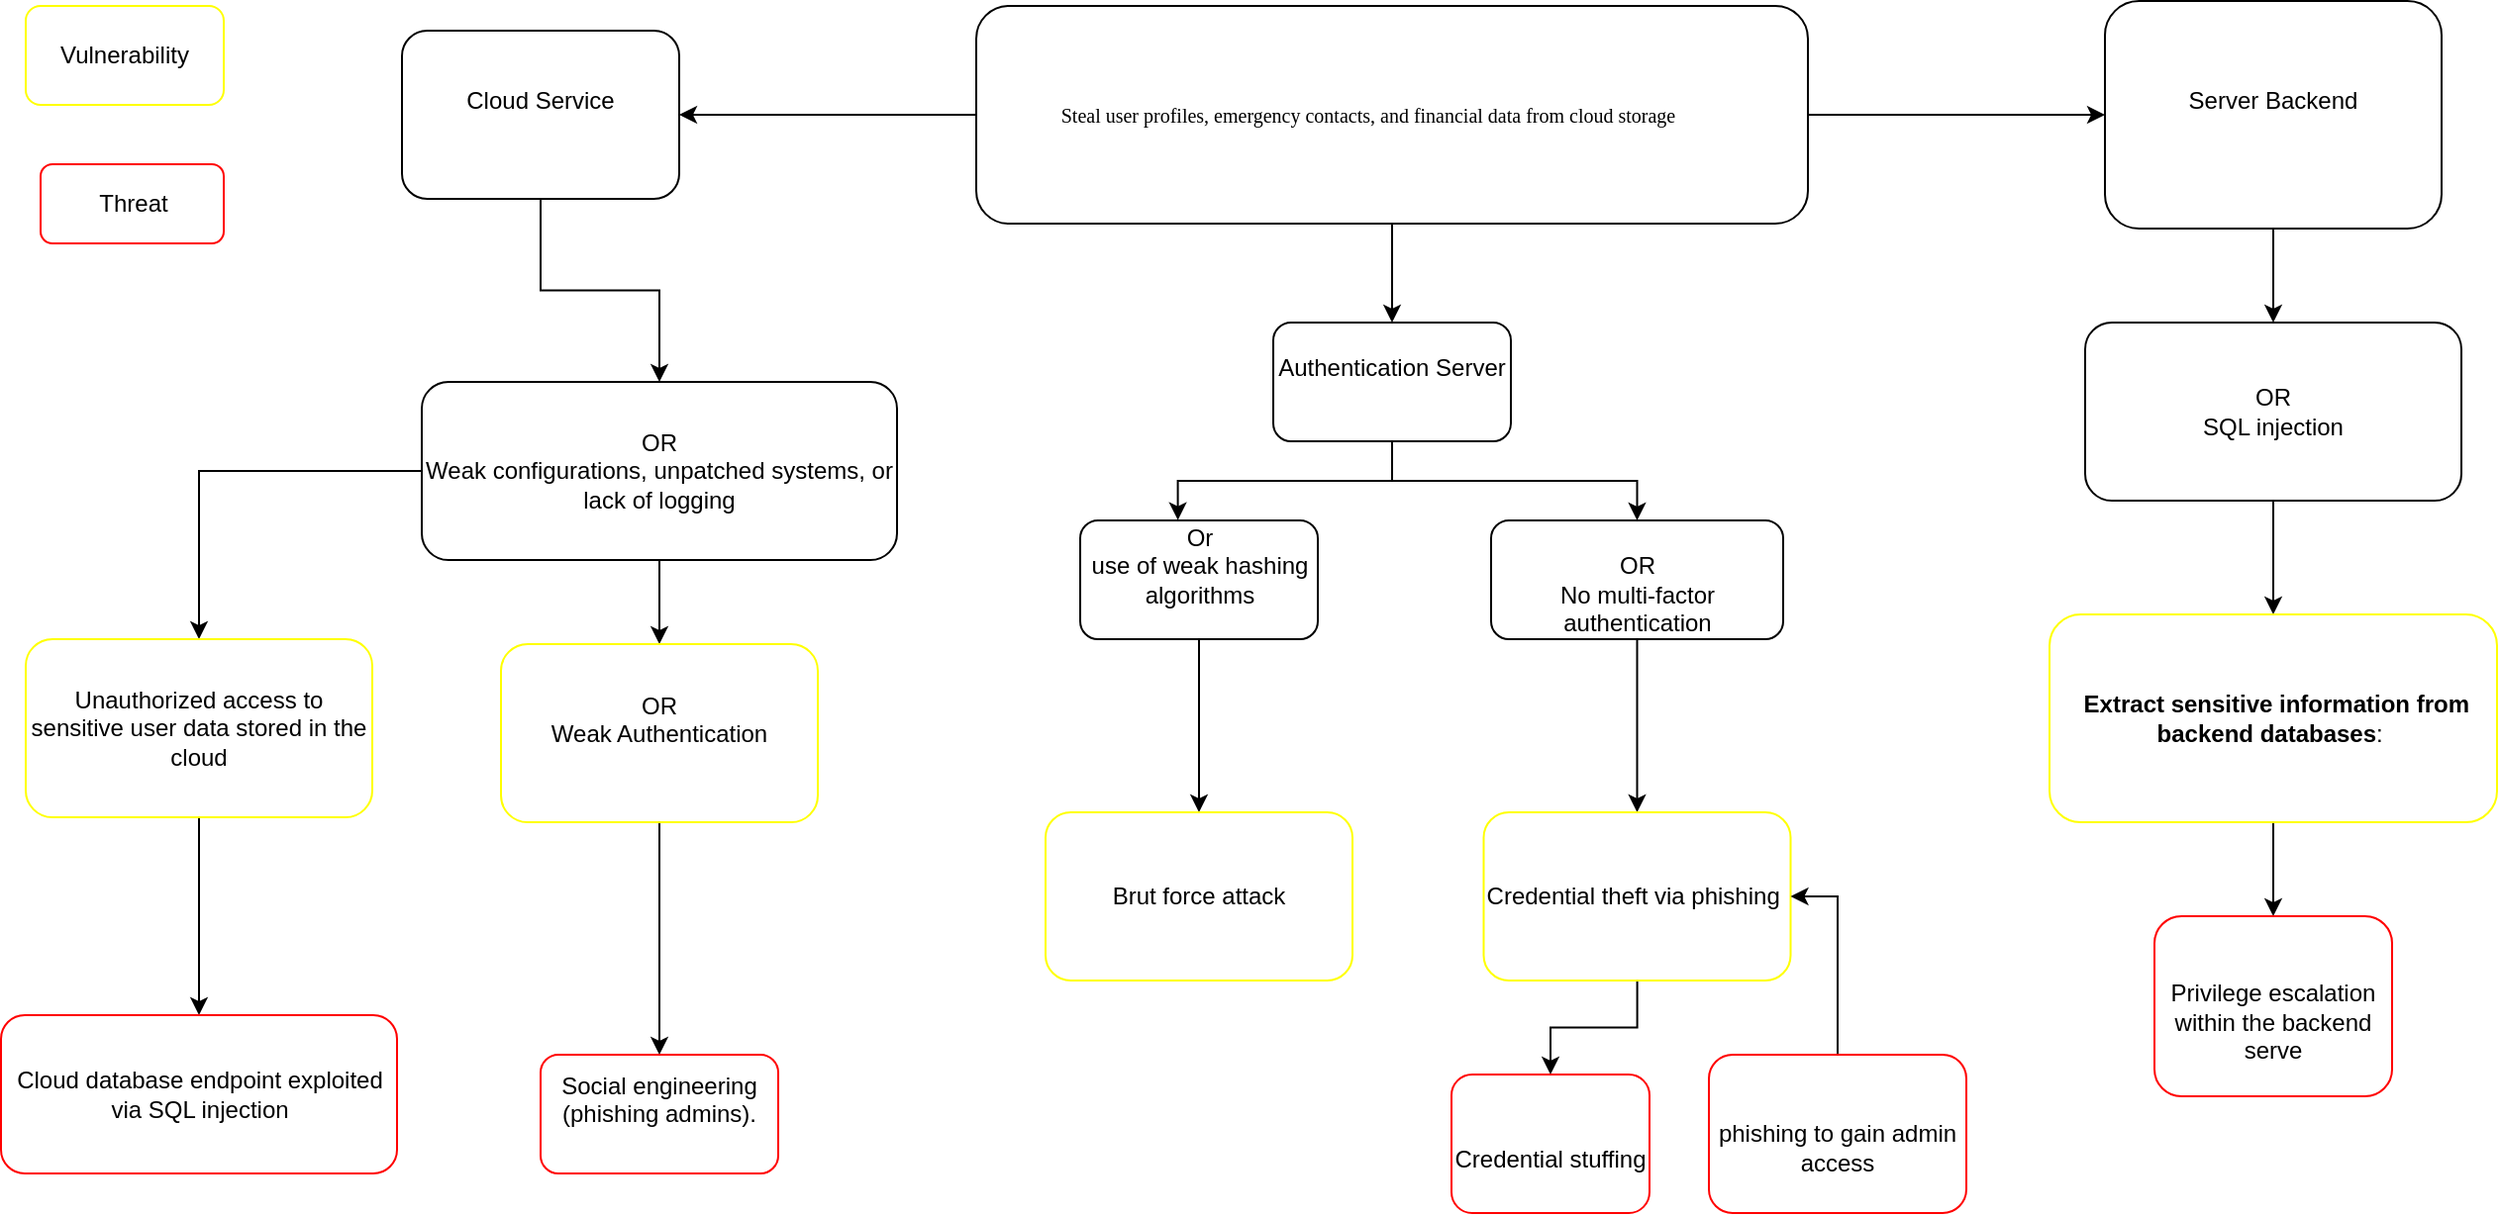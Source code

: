 <mxfile version="26.0.4">
  <diagram name="Page-1" id="xlpdYjgYw3qPz9PH2eGz">
    <mxGraphModel dx="2667" dy="850" grid="1" gridSize="10" guides="1" tooltips="1" connect="1" arrows="1" fold="1" page="1" pageScale="1" pageWidth="827" pageHeight="1169" math="0" shadow="0">
      <root>
        <mxCell id="0" />
        <mxCell id="1" parent="0" />
        <mxCell id="akqkvoF0evXeWd-GE654-93" style="edgeStyle=orthogonalEdgeStyle;rounded=0;orthogonalLoop=1;jettySize=auto;html=1;" edge="1" parent="1" source="akqkvoF0evXeWd-GE654-21" target="akqkvoF0evXeWd-GE654-92">
          <mxGeometry relative="1" as="geometry" />
        </mxCell>
        <mxCell id="akqkvoF0evXeWd-GE654-97" style="edgeStyle=orthogonalEdgeStyle;rounded=0;orthogonalLoop=1;jettySize=auto;html=1;" edge="1" parent="1" source="akqkvoF0evXeWd-GE654-21" target="akqkvoF0evXeWd-GE654-96">
          <mxGeometry relative="1" as="geometry" />
        </mxCell>
        <mxCell id="akqkvoF0evXeWd-GE654-105" style="edgeStyle=orthogonalEdgeStyle;rounded=0;orthogonalLoop=1;jettySize=auto;html=1;exitX=1;exitY=0.5;exitDx=0;exitDy=0;entryX=0;entryY=0.5;entryDx=0;entryDy=0;" edge="1" parent="1" source="akqkvoF0evXeWd-GE654-21" target="akqkvoF0evXeWd-GE654-104">
          <mxGeometry relative="1" as="geometry" />
        </mxCell>
        <mxCell id="akqkvoF0evXeWd-GE654-21" value="&lt;p style=&quot;text-indent:-18.0pt;mso-list:l0 level1 lfo1&quot; class=&quot;MsoListParagraph&quot;&gt;&lt;font size=&quot;1&quot; face=&quot;Times New Roman&quot;&gt;Steal user profiles, emergency contacts, and financial data from cloud storage&lt;/font&gt;&lt;/p&gt;" style="rounded=1;whiteSpace=wrap;html=1;" vertex="1" parent="1">
          <mxGeometry x="270" y="630" width="420" height="110" as="geometry" />
        </mxCell>
        <mxCell id="akqkvoF0evXeWd-GE654-39" style="edgeStyle=orthogonalEdgeStyle;rounded=0;orthogonalLoop=1;jettySize=auto;html=1;exitX=0;exitY=0.5;exitDx=0;exitDy=0;entryX=0.5;entryY=0;entryDx=0;entryDy=0;" edge="1" parent="1" source="akqkvoF0evXeWd-GE654-22" target="akqkvoF0evXeWd-GE654-42">
          <mxGeometry relative="1" as="geometry">
            <mxPoint x="-450" y="970.0" as="targetPoint" />
          </mxGeometry>
        </mxCell>
        <mxCell id="akqkvoF0evXeWd-GE654-111" style="edgeStyle=orthogonalEdgeStyle;rounded=0;orthogonalLoop=1;jettySize=auto;html=1;entryX=0.5;entryY=0;entryDx=0;entryDy=0;" edge="1" parent="1" source="akqkvoF0evXeWd-GE654-22" target="akqkvoF0evXeWd-GE654-28">
          <mxGeometry relative="1" as="geometry" />
        </mxCell>
        <mxCell id="akqkvoF0evXeWd-GE654-22" value="OR&lt;br&gt;Weak configurations, unpatched systems, or lack of logging" style="rounded=1;whiteSpace=wrap;html=1;" vertex="1" parent="1">
          <mxGeometry x="-10" y="820" width="240" height="90" as="geometry" />
        </mxCell>
        <mxCell id="akqkvoF0evXeWd-GE654-71" style="edgeStyle=orthogonalEdgeStyle;rounded=0;orthogonalLoop=1;jettySize=auto;html=1;entryX=0.5;entryY=0;entryDx=0;entryDy=0;" edge="1" parent="1" source="akqkvoF0evXeWd-GE654-26" target="akqkvoF0evXeWd-GE654-45">
          <mxGeometry relative="1" as="geometry" />
        </mxCell>
        <mxCell id="akqkvoF0evXeWd-GE654-26" value="OR&lt;br&gt;SQL injection" style="rounded=1;whiteSpace=wrap;html=1;" vertex="1" parent="1">
          <mxGeometry x="830" y="790" width="190" height="90" as="geometry" />
        </mxCell>
        <mxCell id="akqkvoF0evXeWd-GE654-34" style="edgeStyle=orthogonalEdgeStyle;rounded=0;orthogonalLoop=1;jettySize=auto;html=1;entryX=0.5;entryY=0;entryDx=0;entryDy=0;" edge="1" parent="1" source="akqkvoF0evXeWd-GE654-28" target="akqkvoF0evXeWd-GE654-33">
          <mxGeometry relative="1" as="geometry" />
        </mxCell>
        <mxCell id="akqkvoF0evXeWd-GE654-28" value="OR&lt;br&gt;Weak Authentication&lt;div&gt;&lt;br/&gt;&lt;/div&gt;" style="rounded=1;whiteSpace=wrap;html=1;strokeColor=yellow;" vertex="1" parent="1">
          <mxGeometry x="30.0" y="952.5" width="160" height="90" as="geometry" />
        </mxCell>
        <mxCell id="akqkvoF0evXeWd-GE654-33" value="&#xa;Social engineering (phishing admins).&#xa;&#xa;" style="rounded=1;whiteSpace=wrap;html=1;strokeColor=red;" vertex="1" parent="1">
          <mxGeometry x="50.0" y="1160" width="120" height="60" as="geometry" />
        </mxCell>
        <mxCell id="akqkvoF0evXeWd-GE654-72" style="edgeStyle=orthogonalEdgeStyle;rounded=0;orthogonalLoop=1;jettySize=auto;html=1;" edge="1" parent="1" source="akqkvoF0evXeWd-GE654-42" target="akqkvoF0evXeWd-GE654-43">
          <mxGeometry relative="1" as="geometry" />
        </mxCell>
        <mxCell id="akqkvoF0evXeWd-GE654-42" value="&lt;div&gt;Unauthorized access to sensitive user data stored in the cloud&lt;/div&gt;" style="rounded=1;whiteSpace=wrap;html=1;strokeColor=yellow;" vertex="1" parent="1">
          <mxGeometry x="-210" y="950" width="175" height="90" as="geometry" />
        </mxCell>
        <mxCell id="akqkvoF0evXeWd-GE654-43" value="Cloud database endpoint exploited via SQL injection" style="rounded=1;whiteSpace=wrap;html=1;strokeColor=red;" vertex="1" parent="1">
          <mxGeometry x="-222.5" y="1140" width="200" height="80" as="geometry" />
        </mxCell>
        <mxCell id="akqkvoF0evXeWd-GE654-109" style="edgeStyle=orthogonalEdgeStyle;rounded=0;orthogonalLoop=1;jettySize=auto;html=1;" edge="1" parent="1" source="akqkvoF0evXeWd-GE654-45" target="akqkvoF0evXeWd-GE654-48">
          <mxGeometry relative="1" as="geometry" />
        </mxCell>
        <mxCell id="akqkvoF0evXeWd-GE654-45" value="&lt;b&gt;&amp;nbsp;Extract sensitive information from backend databases&lt;/b&gt;:&amp;nbsp;" style="rounded=1;whiteSpace=wrap;html=1;strokeColor=yellow;" vertex="1" parent="1">
          <mxGeometry x="812" y="937.5" width="226" height="105" as="geometry" />
        </mxCell>
        <mxCell id="akqkvoF0evXeWd-GE654-48" value="&lt;br&gt;Privilege escalation within the backend serve" style="rounded=1;whiteSpace=wrap;html=1;strokeColor=red;" vertex="1" parent="1">
          <mxGeometry x="865" y="1090" width="120" height="91" as="geometry" />
        </mxCell>
        <mxCell id="akqkvoF0evXeWd-GE654-78" style="edgeStyle=orthogonalEdgeStyle;rounded=0;orthogonalLoop=1;jettySize=auto;html=1;entryX=0.5;entryY=0;entryDx=0;entryDy=0;" edge="1" parent="1" source="akqkvoF0evXeWd-GE654-69" target="akqkvoF0evXeWd-GE654-77">
          <mxGeometry relative="1" as="geometry" />
        </mxCell>
        <mxCell id="akqkvoF0evXeWd-GE654-69" value="&lt;br&gt;OR&lt;br&gt;&lt;div&gt;No multi-factor authentication&lt;/div&gt;" style="rounded=1;whiteSpace=wrap;html=1;" vertex="1" parent="1">
          <mxGeometry x="530" y="890" width="147.5" height="60" as="geometry" />
        </mxCell>
        <mxCell id="akqkvoF0evXeWd-GE654-80" style="edgeStyle=orthogonalEdgeStyle;rounded=0;orthogonalLoop=1;jettySize=auto;html=1;" edge="1" parent="1" source="akqkvoF0evXeWd-GE654-77" target="akqkvoF0evXeWd-GE654-79">
          <mxGeometry relative="1" as="geometry">
            <mxPoint x="520.0" y="1205.0" as="sourcePoint" />
          </mxGeometry>
        </mxCell>
        <mxCell id="akqkvoF0evXeWd-GE654-77" value="&lt;div&gt;Credential theft via phishing&amp;nbsp;&lt;/div&gt;" style="rounded=1;whiteSpace=wrap;html=1;strokeColor=yellow;" vertex="1" parent="1">
          <mxGeometry x="526.25" y="1037.5" width="155" height="85" as="geometry" />
        </mxCell>
        <mxCell id="akqkvoF0evXeWd-GE654-79" value="&lt;br&gt;Credential stuffing" style="rounded=1;whiteSpace=wrap;html=1;strokeColor=red;" vertex="1" parent="1">
          <mxGeometry x="510" y="1170" width="100" height="70" as="geometry" />
        </mxCell>
        <mxCell id="akqkvoF0evXeWd-GE654-89" value="Vulnerability" style="rounded=1;whiteSpace=wrap;html=1;strokeColor=yellow;" vertex="1" parent="1">
          <mxGeometry x="-210" y="630" width="100" height="50" as="geometry" />
        </mxCell>
        <mxCell id="akqkvoF0evXeWd-GE654-90" value="Threat" style="rounded=1;whiteSpace=wrap;html=1;strokeColor=red;" vertex="1" parent="1">
          <mxGeometry x="-202.5" y="710" width="92.5" height="40" as="geometry" />
        </mxCell>
        <mxCell id="akqkvoF0evXeWd-GE654-94" style="edgeStyle=orthogonalEdgeStyle;rounded=0;orthogonalLoop=1;jettySize=auto;html=1;" edge="1" parent="1" source="akqkvoF0evXeWd-GE654-92" target="akqkvoF0evXeWd-GE654-22">
          <mxGeometry relative="1" as="geometry" />
        </mxCell>
        <mxCell id="akqkvoF0evXeWd-GE654-92" value="&#xa;Cloud Service&#xa;&#xa;" style="rounded=1;whiteSpace=wrap;html=1;" vertex="1" parent="1">
          <mxGeometry x="-20" y="642.5" width="140" height="85" as="geometry" />
        </mxCell>
        <mxCell id="akqkvoF0evXeWd-GE654-103" style="edgeStyle=orthogonalEdgeStyle;rounded=0;orthogonalLoop=1;jettySize=auto;html=1;" edge="1" parent="1" source="akqkvoF0evXeWd-GE654-95" target="akqkvoF0evXeWd-GE654-101">
          <mxGeometry relative="1" as="geometry" />
        </mxCell>
        <mxCell id="akqkvoF0evXeWd-GE654-95" value="Or&lt;br&gt;use of weak hashing algorithms&lt;div&gt;&lt;br/&gt;&lt;/div&gt;" style="rounded=1;whiteSpace=wrap;html=1;" vertex="1" parent="1">
          <mxGeometry x="322.5" y="890" width="120" height="60" as="geometry" />
        </mxCell>
        <mxCell id="akqkvoF0evXeWd-GE654-99" style="edgeStyle=orthogonalEdgeStyle;rounded=0;orthogonalLoop=1;jettySize=auto;html=1;" edge="1" parent="1" source="akqkvoF0evXeWd-GE654-96" target="akqkvoF0evXeWd-GE654-69">
          <mxGeometry relative="1" as="geometry" />
        </mxCell>
        <mxCell id="akqkvoF0evXeWd-GE654-96" value="&#xa;Authentication Server&#xa;&#xa;" style="rounded=1;whiteSpace=wrap;html=1;" vertex="1" parent="1">
          <mxGeometry x="420" y="790" width="120" height="60" as="geometry" />
        </mxCell>
        <mxCell id="akqkvoF0evXeWd-GE654-98" style="edgeStyle=orthogonalEdgeStyle;rounded=0;orthogonalLoop=1;jettySize=auto;html=1;entryX=0.411;entryY=-0.003;entryDx=0;entryDy=0;entryPerimeter=0;" edge="1" parent="1" source="akqkvoF0evXeWd-GE654-96" target="akqkvoF0evXeWd-GE654-95">
          <mxGeometry relative="1" as="geometry" />
        </mxCell>
        <mxCell id="akqkvoF0evXeWd-GE654-101" value="&lt;div&gt;Brut force attack&lt;/div&gt;" style="rounded=1;whiteSpace=wrap;html=1;strokeColor=yellow;" vertex="1" parent="1">
          <mxGeometry x="305" y="1037.5" width="155" height="85" as="geometry" />
        </mxCell>
        <mxCell id="akqkvoF0evXeWd-GE654-106" style="edgeStyle=orthogonalEdgeStyle;rounded=0;orthogonalLoop=1;jettySize=auto;html=1;" edge="1" parent="1" source="akqkvoF0evXeWd-GE654-104" target="akqkvoF0evXeWd-GE654-26">
          <mxGeometry relative="1" as="geometry" />
        </mxCell>
        <mxCell id="akqkvoF0evXeWd-GE654-104" value="Server Backend&lt;div&gt;&lt;br/&gt;&lt;/div&gt;" style="rounded=1;whiteSpace=wrap;html=1;" vertex="1" parent="1">
          <mxGeometry x="840" y="627.5" width="170" height="115" as="geometry" />
        </mxCell>
        <mxCell id="akqkvoF0evXeWd-GE654-108" style="edgeStyle=orthogonalEdgeStyle;rounded=0;orthogonalLoop=1;jettySize=auto;html=1;entryX=1;entryY=0.5;entryDx=0;entryDy=0;" edge="1" parent="1" source="akqkvoF0evXeWd-GE654-107" target="akqkvoF0evXeWd-GE654-77">
          <mxGeometry relative="1" as="geometry" />
        </mxCell>
        <mxCell id="akqkvoF0evXeWd-GE654-107" value="&lt;br&gt;phishing to gain admin access" style="rounded=1;whiteSpace=wrap;html=1;strokeColor=red;" vertex="1" parent="1">
          <mxGeometry x="640" y="1160" width="130" height="80" as="geometry" />
        </mxCell>
      </root>
    </mxGraphModel>
  </diagram>
</mxfile>
